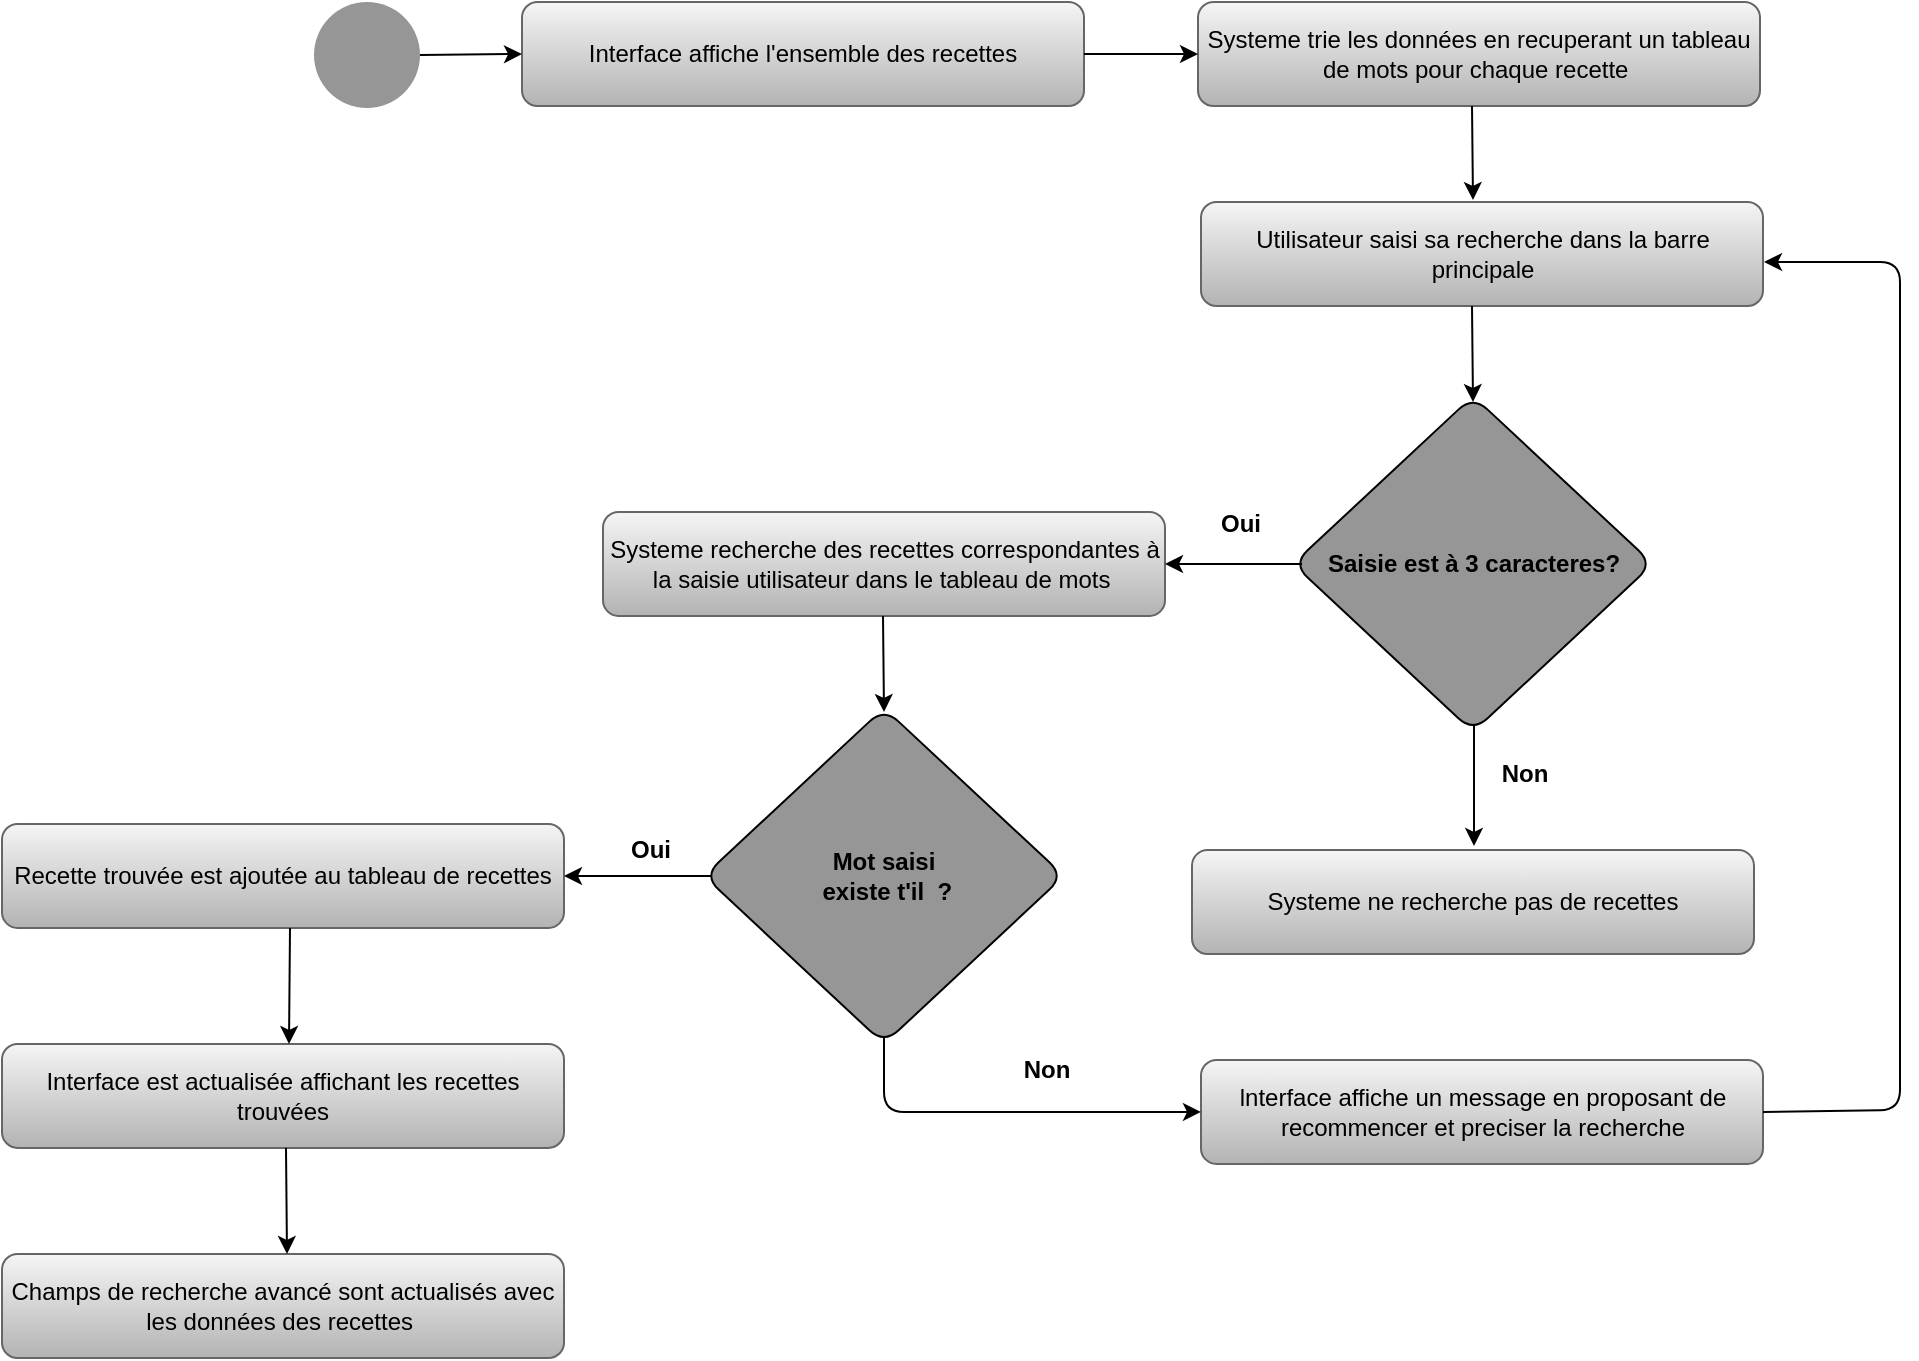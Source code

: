 <mxfile>
    <diagram id="bYDqTGYwuXnz6fYfIwz2" name="Page-1">
        <mxGraphModel dx="1649" dy="1532" grid="1" gridSize="13" guides="1" tooltips="1" connect="1" arrows="1" fold="1" page="1" pageScale="1" pageWidth="1169" pageHeight="827" background="#ffffff" math="0" shadow="0">
            <root>
                <mxCell id="0"/>
                <mxCell id="1" parent="0"/>
                <mxCell id="2" value="Utilisateur saisi sa recherche dans la barre principale" style="rounded=1;whiteSpace=wrap;html=1;fillColor=#f5f5f5;strokeColor=#666666;gradientColor=#b3b3b3;fontColor=#000000;" parent="1" vertex="1">
                    <mxGeometry x="651.5" y="-634" width="281" height="52" as="geometry"/>
                </mxCell>
                <mxCell id="38" value="lnterface affiche un message en proposant de recommencer et preciser la recherche" style="rounded=1;whiteSpace=wrap;html=1;fillColor=#f5f5f5;strokeColor=#666666;gradientColor=#b3b3b3;fontColor=#000000;" vertex="1" parent="1">
                    <mxGeometry x="651.5" y="-205.01" width="281" height="52" as="geometry"/>
                </mxCell>
                <mxCell id="45" value="Systeme recherche des recettes correspondantes à la saisie utilisateur dans le tableau de mots&amp;nbsp;" style="rounded=1;whiteSpace=wrap;html=1;fillColor=#f5f5f5;strokeColor=#666666;gradientColor=#b3b3b3;fontColor=#000000;align=center;" vertex="1" parent="1">
                    <mxGeometry x="352.5" y="-479.03" width="281" height="52" as="geometry"/>
                </mxCell>
                <mxCell id="47" value="Interface est actualisée affichant les recettes trouvées" style="rounded=1;whiteSpace=wrap;html=1;fillColor=#f5f5f5;strokeColor=#666666;gradientColor=#b3b3b3;fontColor=#000000;" vertex="1" parent="1">
                    <mxGeometry x="52" y="-213.06" width="281" height="52" as="geometry"/>
                </mxCell>
                <mxCell id="49" value="Champs de recherche avancé sont actualisés avec les données des recettes&amp;nbsp;" style="rounded=1;whiteSpace=wrap;html=1;fillColor=#f5f5f5;strokeColor=#666666;gradientColor=#b3b3b3;fontColor=#000000;" vertex="1" parent="1">
                    <mxGeometry x="52" y="-108" width="281" height="52" as="geometry"/>
                </mxCell>
                <mxCell id="31" value="" style="strokeWidth=2;html=1;shape=mxgraph.flowchart.start_2;whiteSpace=wrap;rounded=1;fillColor=#969696;strokeColor=none;" vertex="1" parent="1">
                    <mxGeometry x="208" y="-734" width="53" height="53" as="geometry"/>
                </mxCell>
                <mxCell id="60" value="Interface affiche l'ensemble des recettes" style="rounded=1;whiteSpace=wrap;html=1;fillColor=#f5f5f5;strokeColor=#666666;gradientColor=#b3b3b3;fontColor=#000000;" vertex="1" parent="1">
                    <mxGeometry x="312" y="-734" width="281" height="52" as="geometry"/>
                </mxCell>
                <mxCell id="73" value="" style="edgeStyle=segmentEdgeStyle;endArrow=classic;html=1;rounded=1;fontColor=#000000;exitX=1;exitY=0.5;exitDx=0;exitDy=0;strokeColor=#000000;" edge="1" parent="1" source="38">
                    <mxGeometry width="50" height="50" relative="1" as="geometry">
                        <mxPoint x="941" y="-180" as="sourcePoint"/>
                        <mxPoint x="933" y="-604" as="targetPoint"/>
                        <Array as="points">
                            <mxPoint x="1001" y="-180"/>
                            <mxPoint x="1001" y="-604"/>
                        </Array>
                    </mxGeometry>
                </mxCell>
                <mxCell id="81" value="" style="line;strokeWidth=1;fillColor=none;align=left;verticalAlign=middle;spacingTop=-1;spacingLeft=3;spacingRight=3;rotatable=0;labelPosition=right;points=[];portConstraint=eastwest;rounded=1;fontSize=14;fontColor=#000000;" vertex="1" parent="1">
                    <mxGeometry x="376" y="-672" height="10" as="geometry"/>
                </mxCell>
                <mxCell id="83" value="&lt;font color=&quot;#000000&quot;&gt;&lt;b&gt;Mot saisi&lt;br&gt;&amp;nbsp;existe t'il&amp;nbsp; ?&lt;/b&gt;&lt;/font&gt;" style="rhombus;whiteSpace=wrap;html=1;rounded=1;fillColor=#969696;" vertex="1" parent="1">
                    <mxGeometry x="403" y="-381" width="180" height="167.94" as="geometry"/>
                </mxCell>
                <mxCell id="174" value="Oui" style="text;html=1;align=center;verticalAlign=middle;resizable=0;points=[];autosize=1;strokeColor=none;fillColor=none;fontColor=none;fontStyle=1" vertex="1" parent="1">
                    <mxGeometry x="651" y="-486" width="39" height="26" as="geometry"/>
                </mxCell>
                <mxCell id="123" value="&lt;font color=&quot;#000000&quot;&gt;&lt;b&gt;Saisie est à 3 caracteres?&lt;/b&gt;&lt;/font&gt;" style="rhombus;whiteSpace=wrap;html=1;rounded=1;fillColor=#969696;" vertex="1" parent="1">
                    <mxGeometry x="697.5" y="-537" width="180" height="167.94" as="geometry"/>
                </mxCell>
                <mxCell id="130" value="Systeme ne recherche pas de recettes" style="rounded=1;whiteSpace=wrap;html=1;fillColor=#f5f5f5;strokeColor=#666666;gradientColor=#b3b3b3;fontColor=#000000;align=center;" vertex="1" parent="1">
                    <mxGeometry x="647" y="-309.98" width="281" height="52" as="geometry"/>
                </mxCell>
                <mxCell id="132" value="Systeme trie les données en recuperant un tableau de mots pour chaque recette&amp;nbsp;" style="rounded=1;whiteSpace=wrap;html=1;fillColor=#f5f5f5;strokeColor=#666666;gradientColor=#b3b3b3;fontColor=#000000;" vertex="1" parent="1">
                    <mxGeometry x="650" y="-734" width="281" height="52" as="geometry"/>
                </mxCell>
                <mxCell id="134" value="" style="endArrow=classic;html=1;rounded=1;labelBorderColor=#FFFFCC;fontSize=14;fontColor=#FFFFFF;strokeColor=#000000;exitX=0.5;exitY=1;exitDx=0;exitDy=0;exitPerimeter=0;" edge="1" parent="1">
                    <mxGeometry width="50" height="50" relative="1" as="geometry">
                        <mxPoint x="787" y="-682" as="sourcePoint"/>
                        <mxPoint x="787.5" y="-635" as="targetPoint"/>
                    </mxGeometry>
                </mxCell>
                <mxCell id="135" value="" style="endArrow=classic;html=1;rounded=1;labelBorderColor=#FFFFCC;fontSize=14;fontColor=#FFFFFF;strokeColor=#000000;exitX=0.5;exitY=1;exitDx=0;exitDy=0;exitPerimeter=0;" edge="1" parent="1">
                    <mxGeometry width="50" height="50" relative="1" as="geometry">
                        <mxPoint x="787" y="-582" as="sourcePoint"/>
                        <mxPoint x="787.5" y="-534" as="targetPoint"/>
                    </mxGeometry>
                </mxCell>
                <mxCell id="138" value="" style="endArrow=classic;html=1;rounded=1;labelBorderColor=#FFFFCC;fontSize=14;fontColor=#FFFFFF;strokeColor=#000000;exitX=0.5;exitY=1;exitDx=0;exitDy=0;exitPerimeter=0;" edge="1" parent="1">
                    <mxGeometry width="50" height="50" relative="1" as="geometry">
                        <mxPoint x="492.5" y="-427.03" as="sourcePoint"/>
                        <mxPoint x="493" y="-379" as="targetPoint"/>
                    </mxGeometry>
                </mxCell>
                <mxCell id="145" value="Recette trouvée est ajoutée au tableau de recettes" style="rounded=1;whiteSpace=wrap;html=1;fillColor=#f5f5f5;strokeColor=#666666;gradientColor=#b3b3b3;fontColor=#000000;align=center;" vertex="1" parent="1">
                    <mxGeometry x="52" y="-323.03" width="281" height="52" as="geometry"/>
                </mxCell>
                <mxCell id="146" value="" style="endArrow=classic;html=1;rounded=1;labelBorderColor=#FFFFCC;fontSize=14;fontColor=#FFFFFF;strokeColor=#000000;exitX=0.5;exitY=1;exitDx=0;exitDy=0;exitPerimeter=0;" edge="1" parent="1">
                    <mxGeometry width="50" height="50" relative="1" as="geometry">
                        <mxPoint x="196" y="-271" as="sourcePoint"/>
                        <mxPoint x="195.5" y="-213" as="targetPoint"/>
                    </mxGeometry>
                </mxCell>
                <mxCell id="148" value="" style="endArrow=classic;html=1;rounded=1;labelBorderColor=#FFFFCC;fontSize=14;fontColor=#FFFFFF;strokeColor=#000000;exitX=0.5;exitY=1;exitDx=0;exitDy=0;exitPerimeter=0;" edge="1" parent="1">
                    <mxGeometry width="50" height="50" relative="1" as="geometry">
                        <mxPoint x="194" y="-161.06" as="sourcePoint"/>
                        <mxPoint x="194.5" y="-108" as="targetPoint"/>
                    </mxGeometry>
                </mxCell>
                <mxCell id="156" value="" style="endArrow=classic;html=1;rounded=1;labelBorderColor=#FFFFCC;fontSize=14;fontColor=#FFFFFF;strokeColor=#000000;exitX=1;exitY=0.5;exitDx=0;exitDy=0;" edge="1" parent="1" source="60">
                    <mxGeometry width="50" height="50" relative="1" as="geometry">
                        <mxPoint x="624" y="-702" as="sourcePoint"/>
                        <mxPoint x="650" y="-708" as="targetPoint"/>
                    </mxGeometry>
                </mxCell>
                <mxCell id="190" value="" style="endArrow=classic;html=1;rounded=1;labelBorderColor=#FFFFCC;fontSize=14;fontColor=#FFFFFF;strokeColor=#000000;entryX=1;entryY=0.5;entryDx=0;entryDy=0;" edge="1" parent="1" target="45">
                    <mxGeometry width="50" height="50" relative="1" as="geometry">
                        <mxPoint x="702" y="-453" as="sourcePoint"/>
                        <mxPoint x="663.5" y="-407" as="targetPoint"/>
                    </mxGeometry>
                </mxCell>
                <mxCell id="191" value="" style="endArrow=classic;html=1;rounded=1;labelBorderColor=#FFFFCC;fontSize=14;fontColor=#FFFFFF;strokeColor=#000000;verticalAlign=middle;" edge="1" parent="1">
                    <mxGeometry width="50" height="50" relative="1" as="geometry">
                        <mxPoint x="788" y="-373" as="sourcePoint"/>
                        <mxPoint x="788" y="-312" as="targetPoint"/>
                    </mxGeometry>
                </mxCell>
                <mxCell id="192" value="Non" style="text;html=1;align=center;verticalAlign=middle;resizable=0;points=[];autosize=1;strokeColor=none;fillColor=none;fontColor=none;fontStyle=1" vertex="1" parent="1">
                    <mxGeometry x="793" y="-361" width="39" height="26" as="geometry"/>
                </mxCell>
                <mxCell id="193" value="" style="endArrow=classic;html=1;rounded=1;labelBorderColor=none;fontSize=14;fontColor=#FFFFFF;strokeColor=#000000;entryX=1;entryY=0.5;entryDx=0;entryDy=0;" edge="1" parent="1" target="145">
                    <mxGeometry width="50" height="50" relative="1" as="geometry">
                        <mxPoint x="407" y="-297" as="sourcePoint"/>
                        <mxPoint x="338" y="-299" as="targetPoint"/>
                    </mxGeometry>
                </mxCell>
                <mxCell id="196" value="Oui" style="text;html=1;align=center;verticalAlign=middle;resizable=0;points=[];autosize=1;strokeColor=none;fillColor=none;fontColor=none;fontStyle=1" vertex="1" parent="1">
                    <mxGeometry x="356.5" y="-323.03" width="39" height="26" as="geometry"/>
                </mxCell>
                <mxCell id="197" value="" style="endArrow=classic;html=1;rounded=1;labelBorderColor=#FFFFCC;fontSize=14;fontColor=#FFFFFF;strokeColor=#000000;entryX=0;entryY=0.5;entryDx=0;entryDy=0;" edge="1" parent="1" target="38">
                    <mxGeometry width="50" height="50" relative="1" as="geometry">
                        <mxPoint x="493" y="-216" as="sourcePoint"/>
                        <mxPoint x="494.5" y="-146.97" as="targetPoint"/>
                        <Array as="points">
                            <mxPoint x="493" y="-179"/>
                        </Array>
                    </mxGeometry>
                </mxCell>
                <mxCell id="198" value="Non" style="text;html=1;align=center;verticalAlign=middle;resizable=0;points=[];autosize=1;strokeColor=none;fillColor=none;fontColor=none;fontStyle=1" vertex="1" parent="1">
                    <mxGeometry x="554" y="-213.06" width="39" height="26" as="geometry"/>
                </mxCell>
                <mxCell id="153" value="" style="endArrow=classic;html=1;rounded=1;labelBorderColor=#FFFFCC;fontSize=14;fontColor=#FFFFFF;strokeColor=#000000;exitX=1;exitY=0.5;exitDx=0;exitDy=0;exitPerimeter=0;endSize=6;" edge="1" parent="1" source="31">
                    <mxGeometry width="50" height="50" relative="1" as="geometry">
                        <mxPoint x="286" y="-702" as="sourcePoint"/>
                        <mxPoint x="312" y="-708" as="targetPoint"/>
                    </mxGeometry>
                </mxCell>
            </root>
        </mxGraphModel>
    </diagram>
</mxfile>